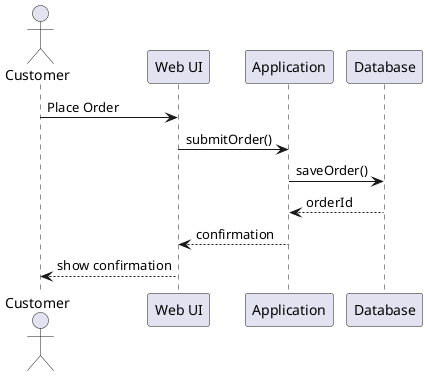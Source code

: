 @startuml
actor Customer
participant Web as "Web UI"
participant App as "Application"
participant DB as "Database"
Customer -> Web: Place Order
Web -> App: submitOrder()
App -> DB: saveOrder()
DB --> App: orderId
App --> Web: confirmation
Web --> Customer: show confirmation
@enduml
